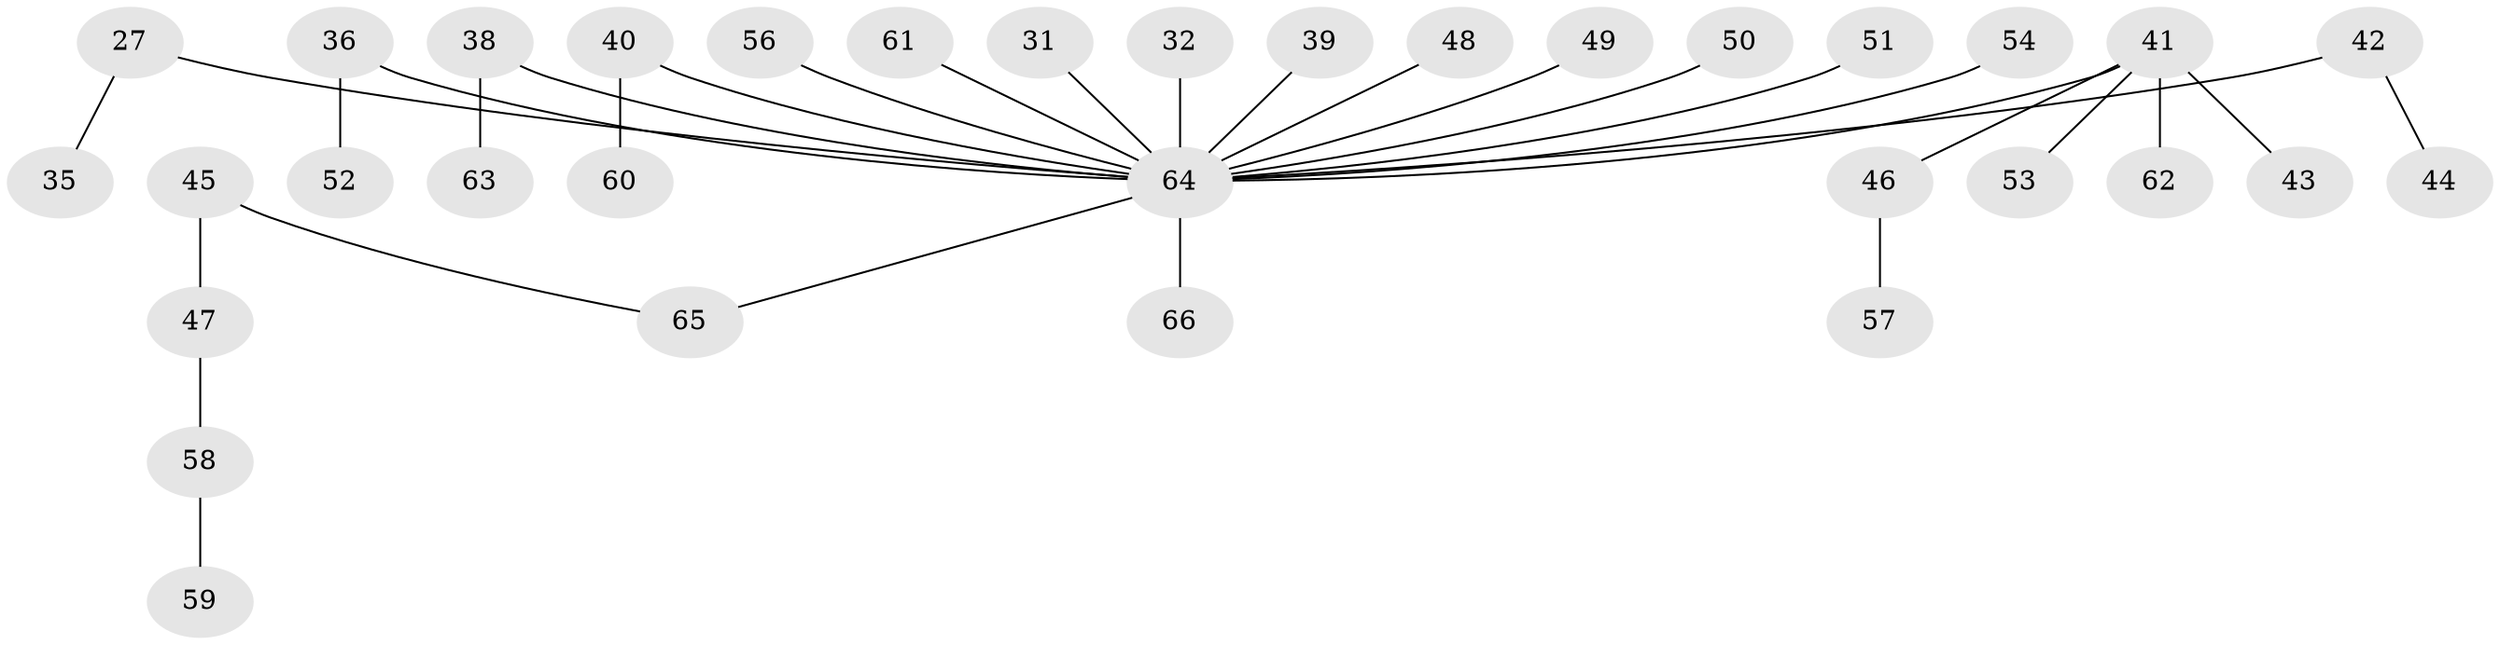 // original degree distribution, {3: 0.13636363636363635, 6: 0.030303030303030304, 5: 0.030303030303030304, 4: 0.06060606060606061, 2: 0.24242424242424243, 1: 0.5}
// Generated by graph-tools (version 1.1) at 2025/53/03/09/25 04:53:44]
// undirected, 33 vertices, 32 edges
graph export_dot {
graph [start="1"]
  node [color=gray90,style=filled];
  27;
  31;
  32;
  35;
  36;
  38;
  39;
  40;
  41 [super="+24+26+33"];
  42;
  43;
  44;
  45;
  46;
  47;
  48;
  49;
  50;
  51;
  52;
  53;
  54;
  56 [super="+20"];
  57;
  58;
  59;
  60;
  61;
  62;
  63;
  64 [super="+2+7+9+16+17+21+13+19+55+22+23+30"];
  65 [super="+37"];
  66;
  27 -- 35;
  27 -- 64;
  31 -- 64;
  32 -- 64;
  36 -- 52;
  36 -- 64;
  38 -- 63;
  38 -- 64;
  39 -- 64;
  40 -- 60;
  40 -- 64;
  41 -- 62;
  41 -- 43;
  41 -- 64;
  41 -- 53;
  41 -- 46;
  42 -- 44;
  42 -- 64;
  45 -- 47;
  45 -- 65;
  46 -- 57;
  47 -- 58;
  48 -- 64;
  49 -- 64;
  50 -- 64;
  51 -- 64;
  54 -- 64;
  56 -- 64;
  58 -- 59;
  61 -- 64;
  64 -- 66;
  64 -- 65;
}
